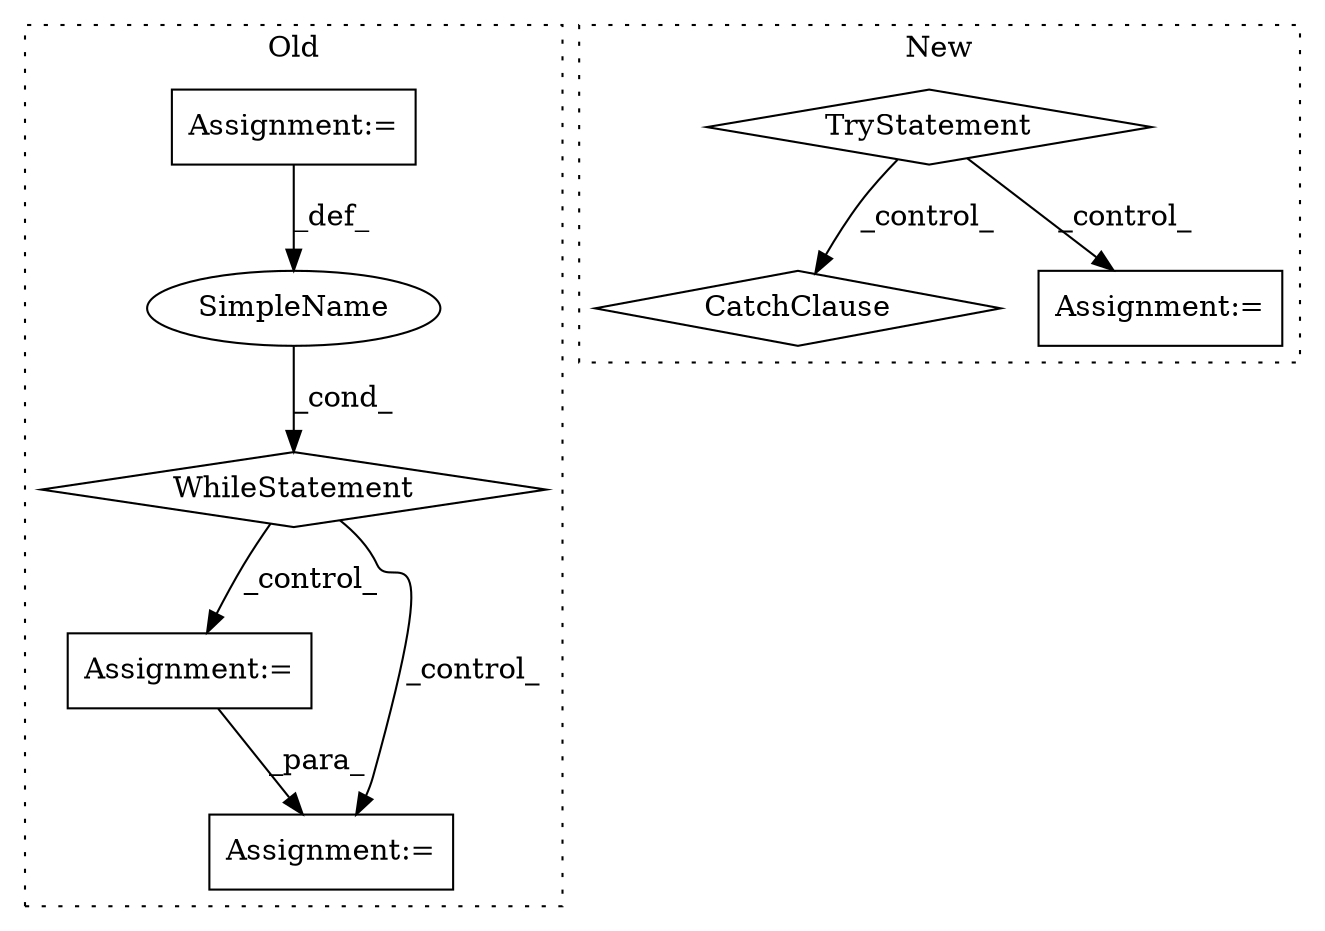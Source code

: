 digraph G {
subgraph cluster0 {
1 [label="WhileStatement" a="61" s="18509,18532" l="7,2" shape="diamond"];
4 [label="Assignment:=" a="7" s="18606" l="14" shape="box"];
5 [label="SimpleName" a="42" s="" l="" shape="ellipse"];
6 [label="Assignment:=" a="7" s="18447" l="53" shape="box"];
8 [label="Assignment:=" a="7" s="18761,18835" l="57,2" shape="box"];
label = "Old";
style="dotted";
}
subgraph cluster1 {
2 [label="CatchClause" a="12" s="18348,18381" l="11,2" shape="diamond"];
3 [label="TryStatement" a="54" s="18296" l="4" shape="diamond"];
7 [label="Assignment:=" a="7" s="18318" l="1" shape="box"];
label = "New";
style="dotted";
}
1 -> 8 [label="_control_"];
1 -> 4 [label="_control_"];
3 -> 7 [label="_control_"];
3 -> 2 [label="_control_"];
4 -> 8 [label="_para_"];
5 -> 1 [label="_cond_"];
6 -> 5 [label="_def_"];
}